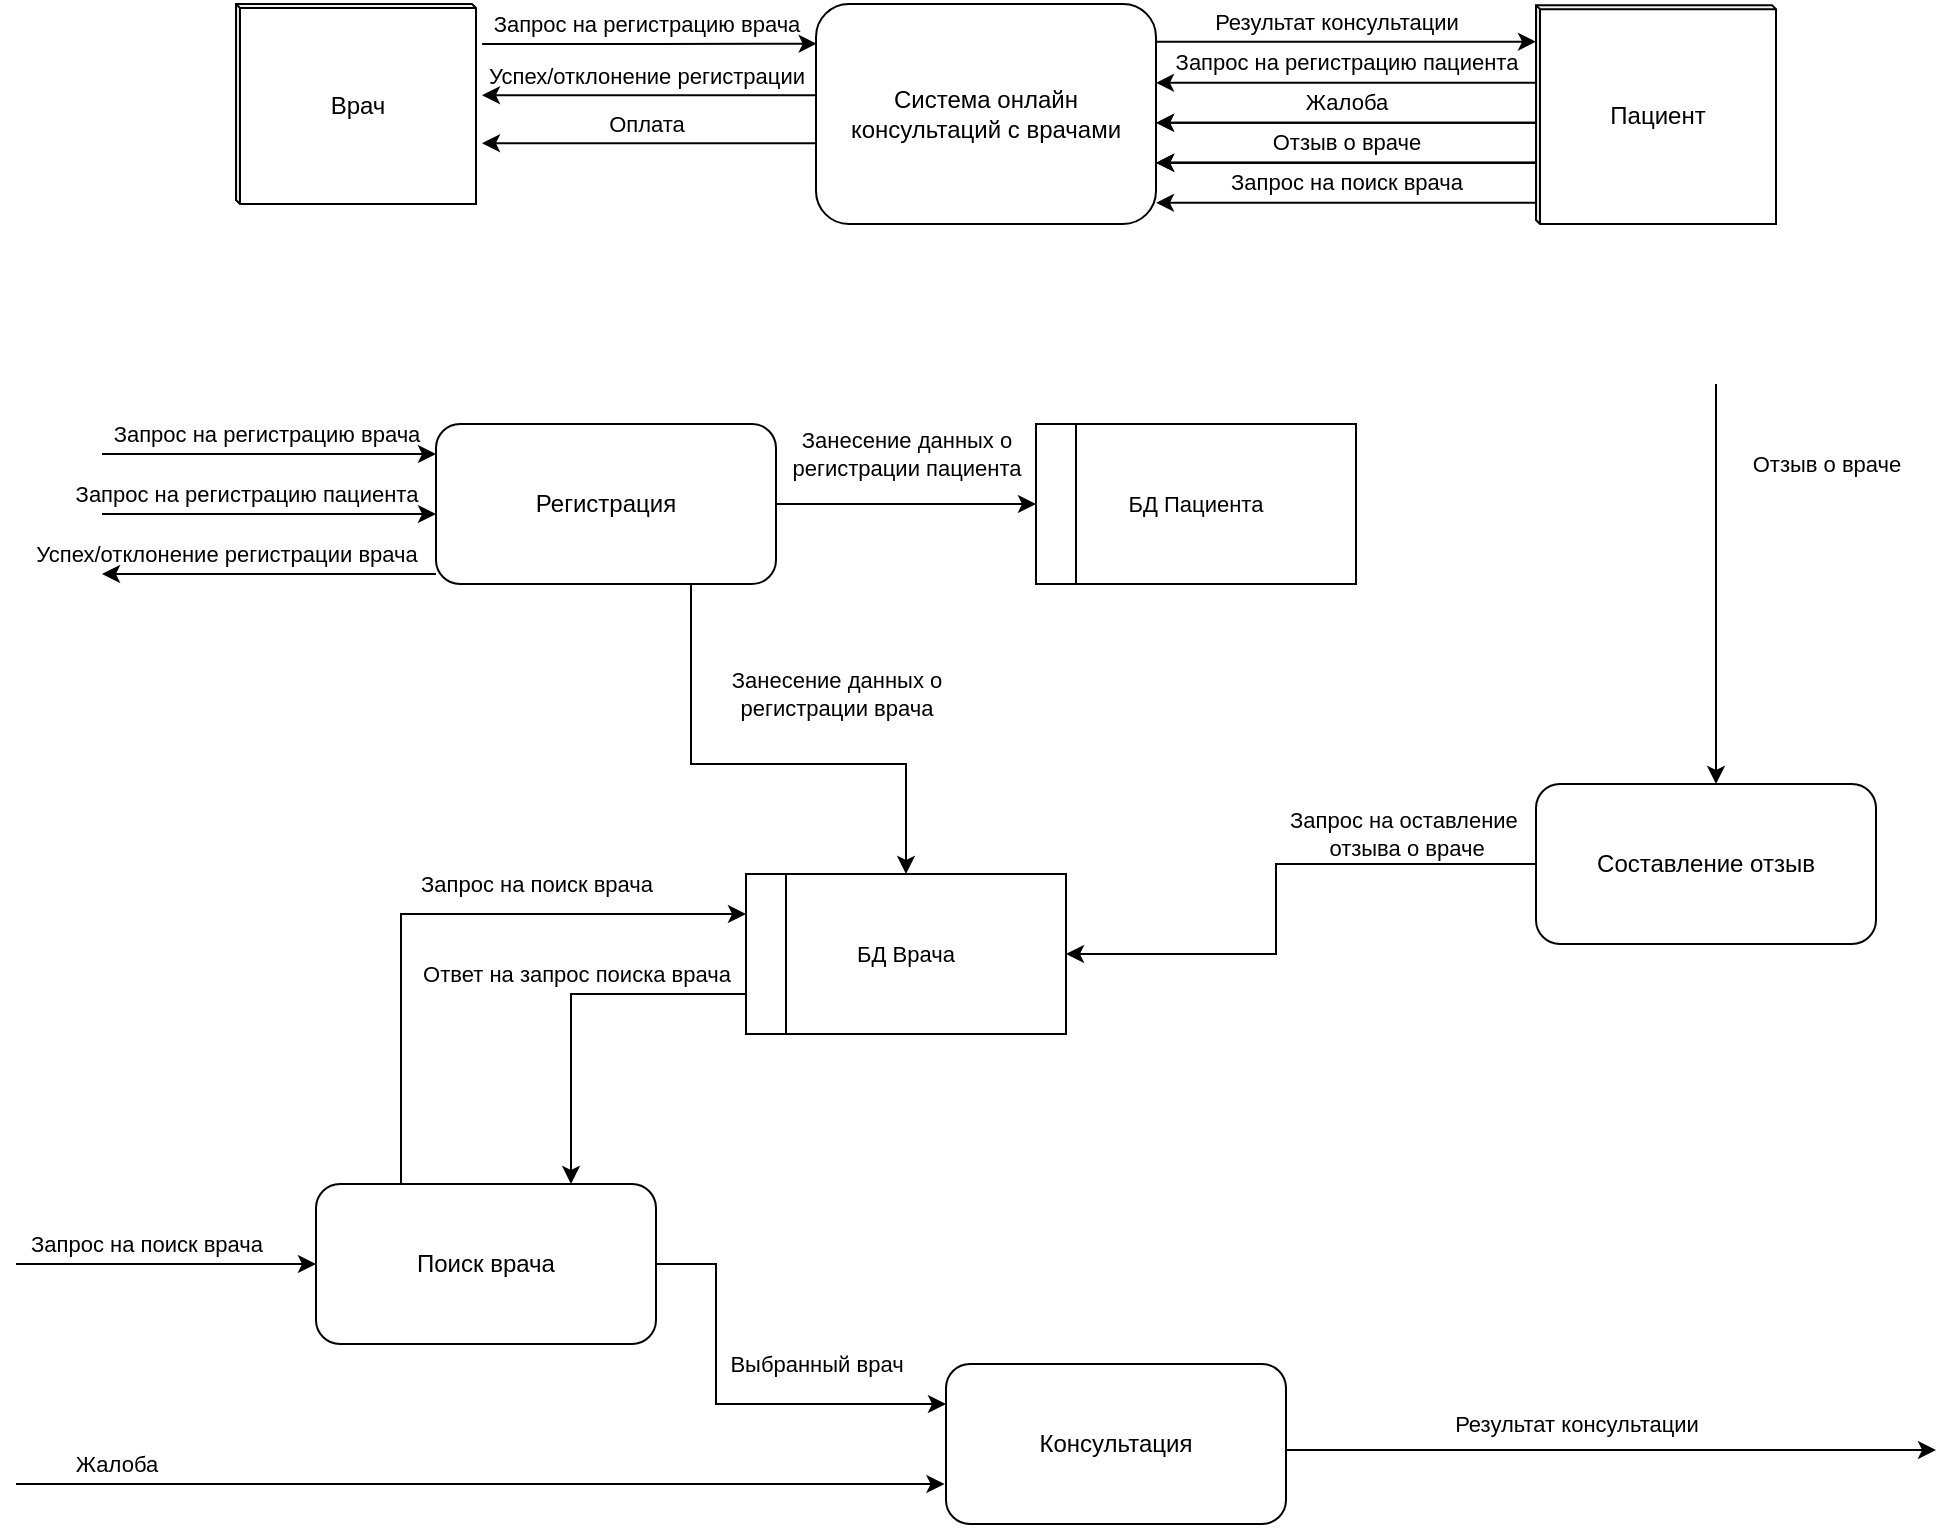 <mxfile version="13.10.4" type="device"><diagram id="x73r9IoVAHrjgd78XyGh" name="Page-1"><mxGraphModel dx="2387" dy="782" grid="1" gridSize="10" guides="1" tooltips="1" connect="1" arrows="1" fold="1" page="1" pageScale="1" pageWidth="827" pageHeight="1169" math="0" shadow="0"><root><mxCell id="0"/><mxCell id="1" parent="0"/><mxCell id="4edkKBQyKB82HYN6PiQC-5" style="edgeStyle=orthogonalEdgeStyle;rounded=0;orthogonalLoop=1;jettySize=auto;html=1;exitX=0.018;exitY=1;exitDx=0;exitDy=0;exitPerimeter=0;entryX=1.002;entryY=0.992;entryDx=0;entryDy=0;entryPerimeter=0;" edge="1" parent="1" source="4edkKBQyKB82HYN6PiQC-6" target="4edkKBQyKB82HYN6PiQC-6"><mxGeometry relative="1" as="geometry"><Array as="points"><mxPoint x="230" y="130"/></Array></mxGeometry></mxCell><mxCell id="4edkKBQyKB82HYN6PiQC-1" value="Врач" style="shape=cube;whiteSpace=wrap;html=1;boundedLbl=1;backgroundOutline=1;darkOpacity=0.05;darkOpacity2=0.1;size=2;" vertex="1" parent="1"><mxGeometry x="20" y="110" width="120" height="100" as="geometry"/></mxCell><mxCell id="4edkKBQyKB82HYN6PiQC-2" value="Пациент" style="shape=cube;whiteSpace=wrap;html=1;boundedLbl=1;backgroundOutline=1;darkOpacity=0.05;darkOpacity2=0.1;size=2;" vertex="1" parent="1"><mxGeometry x="670" y="110.58" width="120" height="109.42" as="geometry"/></mxCell><mxCell id="4edkKBQyKB82HYN6PiQC-3" value="Система онлайн консультаций с врачами" style="rounded=1;whiteSpace=wrap;html=1;" vertex="1" parent="1"><mxGeometry x="310" y="110" width="170" height="110" as="geometry"/></mxCell><mxCell id="4edkKBQyKB82HYN6PiQC-6" value="Запрос на регистрацию врача" style="text;html=1;align=center;verticalAlign=middle;resizable=0;points=[];autosize=1;fontSize=11;" vertex="1" parent="1"><mxGeometry x="140" y="110" width="170" height="20" as="geometry"/></mxCell><mxCell id="4edkKBQyKB82HYN6PiQC-7" style="edgeStyle=orthogonalEdgeStyle;rounded=0;orthogonalLoop=1;jettySize=auto;html=1;exitX=1.025;exitY=0.25;exitDx=0;exitDy=0;exitPerimeter=0;entryX=0;entryY=0.25;entryDx=0;entryDy=0;startArrow=classic;startFill=1;endArrow=none;endFill=0;" edge="1" parent="1"><mxGeometry relative="1" as="geometry"><mxPoint x="143" y="155.58" as="sourcePoint"/><mxPoint x="310" y="155.58" as="targetPoint"/></mxGeometry></mxCell><mxCell id="4edkKBQyKB82HYN6PiQC-8" value="Успех/отклонение регистрации" style="text;html=1;align=center;verticalAlign=middle;resizable=0;points=[];autosize=1;fontSize=11;" vertex="1" parent="1"><mxGeometry x="140" y="135.58" width="170" height="20" as="geometry"/></mxCell><mxCell id="4edkKBQyKB82HYN6PiQC-9" style="edgeStyle=orthogonalEdgeStyle;rounded=0;orthogonalLoop=1;jettySize=auto;html=1;exitX=1.025;exitY=0.25;exitDx=0;exitDy=0;exitPerimeter=0;entryX=0;entryY=0.25;entryDx=0;entryDy=0;startArrow=classic;startFill=1;endArrow=none;endFill=0;" edge="1" parent="1"><mxGeometry relative="1" as="geometry"><mxPoint x="143" y="179.58" as="sourcePoint"/><mxPoint x="310" y="179.58" as="targetPoint"/></mxGeometry></mxCell><mxCell id="4edkKBQyKB82HYN6PiQC-10" value="Оплата" style="text;html=1;align=center;verticalAlign=middle;resizable=0;points=[];autosize=1;fontSize=11;" vertex="1" parent="1"><mxGeometry x="200" y="159.58" width="50" height="20" as="geometry"/></mxCell><mxCell id="4edkKBQyKB82HYN6PiQC-25" value="Результат консультации" style="text;html=1;align=center;verticalAlign=middle;resizable=0;points=[];autosize=1;fontSize=11;" vertex="1" parent="1"><mxGeometry x="500" y="108.83" width="140" height="20" as="geometry"/></mxCell><mxCell id="4edkKBQyKB82HYN6PiQC-27" value="Запрос на регистрацию пациента" style="text;html=1;align=center;verticalAlign=middle;resizable=0;points=[];autosize=1;fontSize=11;" vertex="1" parent="1"><mxGeometry x="480" y="129.4" width="190" height="20" as="geometry"/></mxCell><mxCell id="4edkKBQyKB82HYN6PiQC-43" style="edgeStyle=orthogonalEdgeStyle;rounded=0;orthogonalLoop=1;jettySize=auto;html=1;exitX=1;exitY=0.5;exitDx=0;exitDy=0;entryX=0;entryY=0.5;entryDx=0;entryDy=0;startArrow=none;startFill=0;endArrow=classic;endFill=1;fontSize=11;" edge="1" parent="1" source="4edkKBQyKB82HYN6PiQC-32" target="4edkKBQyKB82HYN6PiQC-41"><mxGeometry relative="1" as="geometry"><Array as="points"/></mxGeometry></mxCell><mxCell id="4edkKBQyKB82HYN6PiQC-47" style="edgeStyle=orthogonalEdgeStyle;rounded=0;orthogonalLoop=1;jettySize=auto;html=1;exitX=0.75;exitY=1;exitDx=0;exitDy=0;entryX=0.5;entryY=0;entryDx=0;entryDy=0;startArrow=none;startFill=0;endArrow=classic;endFill=1;fontSize=11;" edge="1" parent="1" source="4edkKBQyKB82HYN6PiQC-32" target="4edkKBQyKB82HYN6PiQC-46"><mxGeometry relative="1" as="geometry"><Array as="points"><mxPoint x="248" y="490"/><mxPoint x="355" y="490"/></Array></mxGeometry></mxCell><mxCell id="4edkKBQyKB82HYN6PiQC-32" value="Регистрация" style="rounded=1;whiteSpace=wrap;html=1;" vertex="1" parent="1"><mxGeometry x="120" y="320" width="170" height="80" as="geometry"/></mxCell><mxCell id="4edkKBQyKB82HYN6PiQC-33" style="edgeStyle=orthogonalEdgeStyle;rounded=0;orthogonalLoop=1;jettySize=auto;html=1;exitX=1.025;exitY=0.25;exitDx=0;exitDy=0;exitPerimeter=0;entryX=0;entryY=0.25;entryDx=0;entryDy=0;" edge="1" parent="1"><mxGeometry relative="1" as="geometry"><mxPoint x="-47" y="335" as="sourcePoint"/><mxPoint x="120" y="335" as="targetPoint"/></mxGeometry></mxCell><mxCell id="4edkKBQyKB82HYN6PiQC-34" value="Запрос на регистрацию врача" style="text;html=1;align=center;verticalAlign=middle;resizable=0;points=[];autosize=1;fontSize=11;" vertex="1" parent="1"><mxGeometry x="-50" y="315" width="170" height="20" as="geometry"/></mxCell><mxCell id="4edkKBQyKB82HYN6PiQC-35" style="edgeStyle=orthogonalEdgeStyle;rounded=0;orthogonalLoop=1;jettySize=auto;html=1;exitX=1.025;exitY=0.25;exitDx=0;exitDy=0;exitPerimeter=0;entryX=0;entryY=0.25;entryDx=0;entryDy=0;" edge="1" parent="1"><mxGeometry relative="1" as="geometry"><mxPoint x="-47" y="365" as="sourcePoint"/><mxPoint x="120.0" y="365" as="targetPoint"/></mxGeometry></mxCell><mxCell id="4edkKBQyKB82HYN6PiQC-36" value="Запрос на регистрацию пациента" style="text;html=1;align=center;verticalAlign=middle;resizable=0;points=[];autosize=1;fontSize=11;" vertex="1" parent="1"><mxGeometry x="-70" y="345" width="190" height="20" as="geometry"/></mxCell><mxCell id="4edkKBQyKB82HYN6PiQC-37" style="edgeStyle=orthogonalEdgeStyle;rounded=0;orthogonalLoop=1;jettySize=auto;html=1;exitX=1.025;exitY=0.25;exitDx=0;exitDy=0;exitPerimeter=0;entryX=0;entryY=0.25;entryDx=0;entryDy=0;startArrow=classic;startFill=1;endArrow=none;endFill=0;" edge="1" parent="1"><mxGeometry relative="1" as="geometry"><mxPoint x="-47" y="395" as="sourcePoint"/><mxPoint x="120" y="395" as="targetPoint"/></mxGeometry></mxCell><mxCell id="4edkKBQyKB82HYN6PiQC-38" value="Успех/отклонение регистрации врача" style="text;html=1;align=center;verticalAlign=middle;resizable=0;points=[];autosize=1;fontSize=11;" vertex="1" parent="1"><mxGeometry x="-90" y="375" width="210" height="20" as="geometry"/></mxCell><mxCell id="4edkKBQyKB82HYN6PiQC-41" value="БД Пациента" style="rounded=0;whiteSpace=wrap;html=1;fontSize=11;" vertex="1" parent="1"><mxGeometry x="420" y="320" width="160" height="80" as="geometry"/></mxCell><mxCell id="4edkKBQyKB82HYN6PiQC-42" style="edgeStyle=orthogonalEdgeStyle;rounded=0;orthogonalLoop=1;jettySize=auto;html=1;startArrow=none;startFill=0;endArrow=none;endFill=0;fontSize=11;entryX=0.25;entryY=1;entryDx=0;entryDy=0;" edge="1" parent="1" target="4edkKBQyKB82HYN6PiQC-41"><mxGeometry relative="1" as="geometry"><mxPoint x="440" y="320" as="sourcePoint"/><Array as="points"><mxPoint x="440" y="400"/></Array></mxGeometry></mxCell><mxCell id="4edkKBQyKB82HYN6PiQC-44" value="Занесение данных о &lt;br&gt;регистрации пациента" style="text;html=1;align=center;verticalAlign=middle;resizable=0;points=[];autosize=1;fontSize=11;" vertex="1" parent="1"><mxGeometry x="290" y="320" width="130" height="30" as="geometry"/></mxCell><mxCell id="4edkKBQyKB82HYN6PiQC-54" style="edgeStyle=orthogonalEdgeStyle;rounded=0;orthogonalLoop=1;jettySize=auto;html=1;exitX=0;exitY=0.75;exitDx=0;exitDy=0;entryX=0.75;entryY=0;entryDx=0;entryDy=0;startArrow=none;startFill=0;endArrow=classic;endFill=1;fontSize=11;" edge="1" parent="1" source="4edkKBQyKB82HYN6PiQC-46" target="4edkKBQyKB82HYN6PiQC-49"><mxGeometry relative="1" as="geometry"/></mxCell><mxCell id="4edkKBQyKB82HYN6PiQC-46" value="БД Врача" style="rounded=0;whiteSpace=wrap;html=1;fontSize=11;" vertex="1" parent="1"><mxGeometry x="275" y="545" width="160" height="80" as="geometry"/></mxCell><mxCell id="4edkKBQyKB82HYN6PiQC-48" value="Занесение данных о &lt;br&gt;регистрации врача" style="text;html=1;align=center;verticalAlign=middle;resizable=0;points=[];autosize=1;fontSize=11;" vertex="1" parent="1"><mxGeometry x="260" y="440" width="120" height="30" as="geometry"/></mxCell><mxCell id="4edkKBQyKB82HYN6PiQC-53" style="edgeStyle=orthogonalEdgeStyle;rounded=0;orthogonalLoop=1;jettySize=auto;html=1;exitX=0.25;exitY=0;exitDx=0;exitDy=0;entryX=0;entryY=0.25;entryDx=0;entryDy=0;startArrow=none;startFill=0;endArrow=classic;endFill=1;fontSize=11;" edge="1" parent="1" source="4edkKBQyKB82HYN6PiQC-49" target="4edkKBQyKB82HYN6PiQC-46"><mxGeometry relative="1" as="geometry"/></mxCell><mxCell id="4edkKBQyKB82HYN6PiQC-58" style="edgeStyle=orthogonalEdgeStyle;rounded=0;orthogonalLoop=1;jettySize=auto;html=1;exitX=1;exitY=0.5;exitDx=0;exitDy=0;entryX=0;entryY=0.25;entryDx=0;entryDy=0;startArrow=none;startFill=0;endArrow=classic;endFill=1;fontSize=11;" edge="1" parent="1" source="4edkKBQyKB82HYN6PiQC-49" target="4edkKBQyKB82HYN6PiQC-57"><mxGeometry relative="1" as="geometry"><Array as="points"><mxPoint x="260" y="740"/><mxPoint x="260" y="810"/></Array></mxGeometry></mxCell><mxCell id="4edkKBQyKB82HYN6PiQC-49" value="Поиск врача" style="rounded=1;whiteSpace=wrap;html=1;" vertex="1" parent="1"><mxGeometry x="60" y="700" width="170" height="80" as="geometry"/></mxCell><mxCell id="4edkKBQyKB82HYN6PiQC-50" style="edgeStyle=orthogonalEdgeStyle;rounded=0;orthogonalLoop=1;jettySize=auto;html=1;startArrow=none;startFill=0;endArrow=none;endFill=0;fontSize=11;entryX=0.25;entryY=1;entryDx=0;entryDy=0;" edge="1" parent="1"><mxGeometry relative="1" as="geometry"><mxPoint x="295.0" y="545" as="sourcePoint"/><mxPoint x="315" y="625" as="targetPoint"/><Array as="points"><mxPoint x="295" y="625"/></Array></mxGeometry></mxCell><mxCell id="4edkKBQyKB82HYN6PiQC-51" style="edgeStyle=orthogonalEdgeStyle;rounded=0;orthogonalLoop=1;jettySize=auto;html=1;entryX=0;entryY=0.25;entryDx=0;entryDy=0;" edge="1" parent="1"><mxGeometry relative="1" as="geometry"><mxPoint x="-90" y="740" as="sourcePoint"/><mxPoint x="60" y="740" as="targetPoint"/></mxGeometry></mxCell><mxCell id="4edkKBQyKB82HYN6PiQC-52" value="Запрос на поиск врача" style="text;html=1;align=center;verticalAlign=middle;resizable=0;points=[];autosize=1;fontSize=11;" vertex="1" parent="1"><mxGeometry x="-90" y="720" width="130" height="20" as="geometry"/></mxCell><mxCell id="4edkKBQyKB82HYN6PiQC-55" value="Запрос на поиск врача" style="text;html=1;align=center;verticalAlign=middle;resizable=0;points=[];autosize=1;fontSize=11;" vertex="1" parent="1"><mxGeometry x="105" y="540" width="130" height="20" as="geometry"/></mxCell><mxCell id="4edkKBQyKB82HYN6PiQC-56" value="Ответ на запрос поиска врача" style="text;html=1;align=center;verticalAlign=middle;resizable=0;points=[];autosize=1;fontSize=11;" vertex="1" parent="1"><mxGeometry x="105" y="585" width="170" height="20" as="geometry"/></mxCell><mxCell id="4edkKBQyKB82HYN6PiQC-66" style="edgeStyle=orthogonalEdgeStyle;rounded=0;orthogonalLoop=1;jettySize=auto;html=1;exitX=1;exitY=0.75;exitDx=0;exitDy=0;startArrow=none;startFill=0;endArrow=classic;endFill=1;fontSize=11;" edge="1" parent="1"><mxGeometry relative="1" as="geometry"><mxPoint x="870" y="833" as="targetPoint"/><mxPoint x="545" y="833" as="sourcePoint"/></mxGeometry></mxCell><mxCell id="4edkKBQyKB82HYN6PiQC-57" value="Консультация" style="rounded=1;whiteSpace=wrap;html=1;" vertex="1" parent="1"><mxGeometry x="375" y="790" width="170" height="80" as="geometry"/></mxCell><mxCell id="4edkKBQyKB82HYN6PiQC-59" value="Выбранный врач" style="text;html=1;align=center;verticalAlign=middle;resizable=0;points=[];autosize=1;fontSize=11;" vertex="1" parent="1"><mxGeometry x="260" y="780" width="100" height="20" as="geometry"/></mxCell><mxCell id="4edkKBQyKB82HYN6PiQC-62" style="edgeStyle=orthogonalEdgeStyle;rounded=0;orthogonalLoop=1;jettySize=auto;html=1;" edge="1" parent="1"><mxGeometry relative="1" as="geometry"><mxPoint x="-90" y="850" as="sourcePoint"/><mxPoint x="374.25" y="850" as="targetPoint"/></mxGeometry></mxCell><mxCell id="4edkKBQyKB82HYN6PiQC-63" value="Жалоба" style="text;html=1;align=center;verticalAlign=middle;resizable=0;points=[];autosize=1;fontSize=11;" vertex="1" parent="1"><mxGeometry x="-70" y="830" width="60" height="20" as="geometry"/></mxCell><mxCell id="4edkKBQyKB82HYN6PiQC-67" value="Результат консультации" style="text;html=1;align=center;verticalAlign=middle;resizable=0;points=[];autosize=1;fontSize=11;" vertex="1" parent="1"><mxGeometry x="620" y="810" width="140" height="20" as="geometry"/></mxCell><mxCell id="4edkKBQyKB82HYN6PiQC-71" style="edgeStyle=orthogonalEdgeStyle;rounded=0;orthogonalLoop=1;jettySize=auto;html=1;exitX=0;exitY=0.5;exitDx=0;exitDy=0;entryX=1;entryY=0.5;entryDx=0;entryDy=0;startArrow=none;startFill=0;endArrow=classic;endFill=1;fontSize=11;" edge="1" parent="1" source="4edkKBQyKB82HYN6PiQC-68" target="4edkKBQyKB82HYN6PiQC-46"><mxGeometry relative="1" as="geometry"><Array as="points"><mxPoint x="540" y="540"/><mxPoint x="540" y="585"/></Array></mxGeometry></mxCell><mxCell id="4edkKBQyKB82HYN6PiQC-68" value="Составление отзыв" style="rounded=1;whiteSpace=wrap;html=1;" vertex="1" parent="1"><mxGeometry x="670" y="500" width="170" height="80" as="geometry"/></mxCell><mxCell id="4edkKBQyKB82HYN6PiQC-69" style="edgeStyle=orthogonalEdgeStyle;rounded=0;orthogonalLoop=1;jettySize=auto;html=1;entryX=0.5;entryY=0;entryDx=0;entryDy=0;startArrow=none;startFill=0;endArrow=classic;endFill=1;fontSize=11;" edge="1" parent="1"><mxGeometry relative="1" as="geometry"><mxPoint x="760" y="300" as="sourcePoint"/><mxPoint x="760.0" y="500" as="targetPoint"/><Array as="points"><mxPoint x="760" y="355"/></Array></mxGeometry></mxCell><mxCell id="4edkKBQyKB82HYN6PiQC-70" value="Отзыв о враче" style="text;html=1;align=center;verticalAlign=middle;resizable=0;points=[];autosize=1;fontSize=11;" vertex="1" parent="1"><mxGeometry x="770" y="330" width="90" height="20" as="geometry"/></mxCell><mxCell id="4edkKBQyKB82HYN6PiQC-72" value="Запрос на оставление&amp;nbsp;&lt;br&gt;отзыва о враче" style="text;html=1;align=center;verticalAlign=middle;resizable=0;points=[];autosize=1;fontSize=11;" vertex="1" parent="1"><mxGeometry x="540" y="510" width="130" height="30" as="geometry"/></mxCell><mxCell id="4edkKBQyKB82HYN6PiQC-75" value="" style="endArrow=classic;html=1;fontSize=11;" edge="1" parent="1"><mxGeometry width="50" height="50" relative="1" as="geometry"><mxPoint x="480" y="128.83" as="sourcePoint"/><mxPoint x="670" y="128.83" as="targetPoint"/></mxGeometry></mxCell><mxCell id="4edkKBQyKB82HYN6PiQC-76" value="" style="endArrow=none;html=1;fontSize=11;startArrow=classic;startFill=1;endFill=0;" edge="1" parent="1"><mxGeometry width="50" height="50" relative="1" as="geometry"><mxPoint x="480" y="149.4" as="sourcePoint"/><mxPoint x="670" y="149.4" as="targetPoint"/></mxGeometry></mxCell><mxCell id="4edkKBQyKB82HYN6PiQC-77" value="Жалоба" style="text;html=1;align=center;verticalAlign=middle;resizable=0;points=[];autosize=1;fontSize=11;" vertex="1" parent="1"><mxGeometry x="545" y="149.41" width="60" height="20" as="geometry"/></mxCell><mxCell id="4edkKBQyKB82HYN6PiQC-78" value="" style="endArrow=none;html=1;fontSize=11;startArrow=classic;startFill=1;endFill=0;" edge="1" parent="1"><mxGeometry width="50" height="50" relative="1" as="geometry"><mxPoint x="480" y="169.41" as="sourcePoint"/><mxPoint x="670" y="169.41" as="targetPoint"/></mxGeometry></mxCell><mxCell id="4edkKBQyKB82HYN6PiQC-79" value="" style="endArrow=none;html=1;fontSize=11;startArrow=classic;startFill=1;endFill=0;" edge="1" parent="1"><mxGeometry width="50" height="50" relative="1" as="geometry"><mxPoint x="480" y="169.41" as="sourcePoint"/><mxPoint x="670" y="169.41" as="targetPoint"/></mxGeometry></mxCell><mxCell id="4edkKBQyKB82HYN6PiQC-80" value="Отзыв о враче" style="text;html=1;align=center;verticalAlign=middle;resizable=0;points=[];autosize=1;fontSize=11;" vertex="1" parent="1"><mxGeometry x="530" y="169.42" width="90" height="20" as="geometry"/></mxCell><mxCell id="4edkKBQyKB82HYN6PiQC-81" value="" style="endArrow=none;html=1;fontSize=11;startArrow=classic;startFill=1;endFill=0;" edge="1" parent="1"><mxGeometry width="50" height="50" relative="1" as="geometry"><mxPoint x="480" y="189.42" as="sourcePoint"/><mxPoint x="670" y="189.42" as="targetPoint"/></mxGeometry></mxCell><mxCell id="4edkKBQyKB82HYN6PiQC-82" value="" style="endArrow=none;html=1;fontSize=11;startArrow=classic;startFill=1;endFill=0;" edge="1" parent="1"><mxGeometry width="50" height="50" relative="1" as="geometry"><mxPoint x="480" y="189.42" as="sourcePoint"/><mxPoint x="670" y="189.42" as="targetPoint"/></mxGeometry></mxCell><mxCell id="4edkKBQyKB82HYN6PiQC-83" value="" style="endArrow=none;html=1;fontSize=11;startArrow=classic;startFill=1;endFill=0;" edge="1" parent="1"><mxGeometry width="50" height="50" relative="1" as="geometry"><mxPoint x="480" y="189.42" as="sourcePoint"/><mxPoint x="670" y="189.42" as="targetPoint"/></mxGeometry></mxCell><mxCell id="4edkKBQyKB82HYN6PiQC-84" value="Запрос на поиск врача" style="text;html=1;align=center;verticalAlign=middle;resizable=0;points=[];autosize=1;fontSize=11;" vertex="1" parent="1"><mxGeometry x="510" y="189.43" width="130" height="20" as="geometry"/></mxCell><mxCell id="4edkKBQyKB82HYN6PiQC-85" value="" style="endArrow=none;html=1;fontSize=11;startArrow=classic;startFill=1;endFill=0;" edge="1" parent="1"><mxGeometry width="50" height="50" relative="1" as="geometry"><mxPoint x="480" y="209.43" as="sourcePoint"/><mxPoint x="670" y="209.43" as="targetPoint"/></mxGeometry></mxCell></root></mxGraphModel></diagram></mxfile>